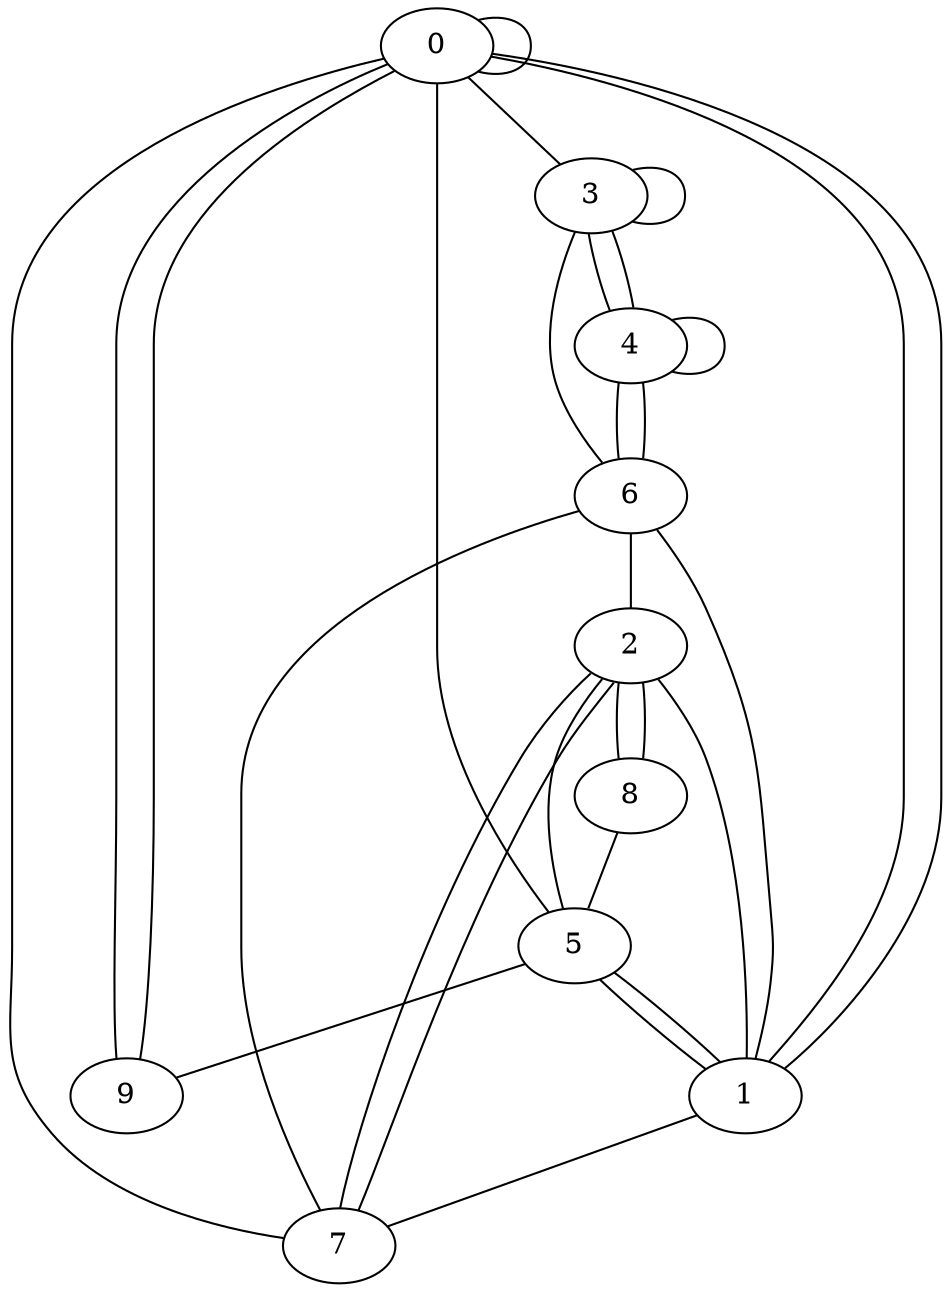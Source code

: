 graph G {
0;
1;
2;
3;
4;
5;
6;
7;
8;
9;
7--6 ;
8--2 ;
1--0 ;
1--5 ;
1--6 ;
1--0 ;
6--3 ;
1--7 ;
9--0 ;
4--6 ;
1--2 ;
0--3 ;
3--4 ;
5--9 ;
5--0 ;
2--7 ;
0--7 ;
2--7 ;
5--2 ;
8--5 ;
4--4 ;
6--2 ;
2--8 ;
4--3 ;
6--4 ;
0--9 ;
0--0 ;
3--3 ;
5--1 ;
}
